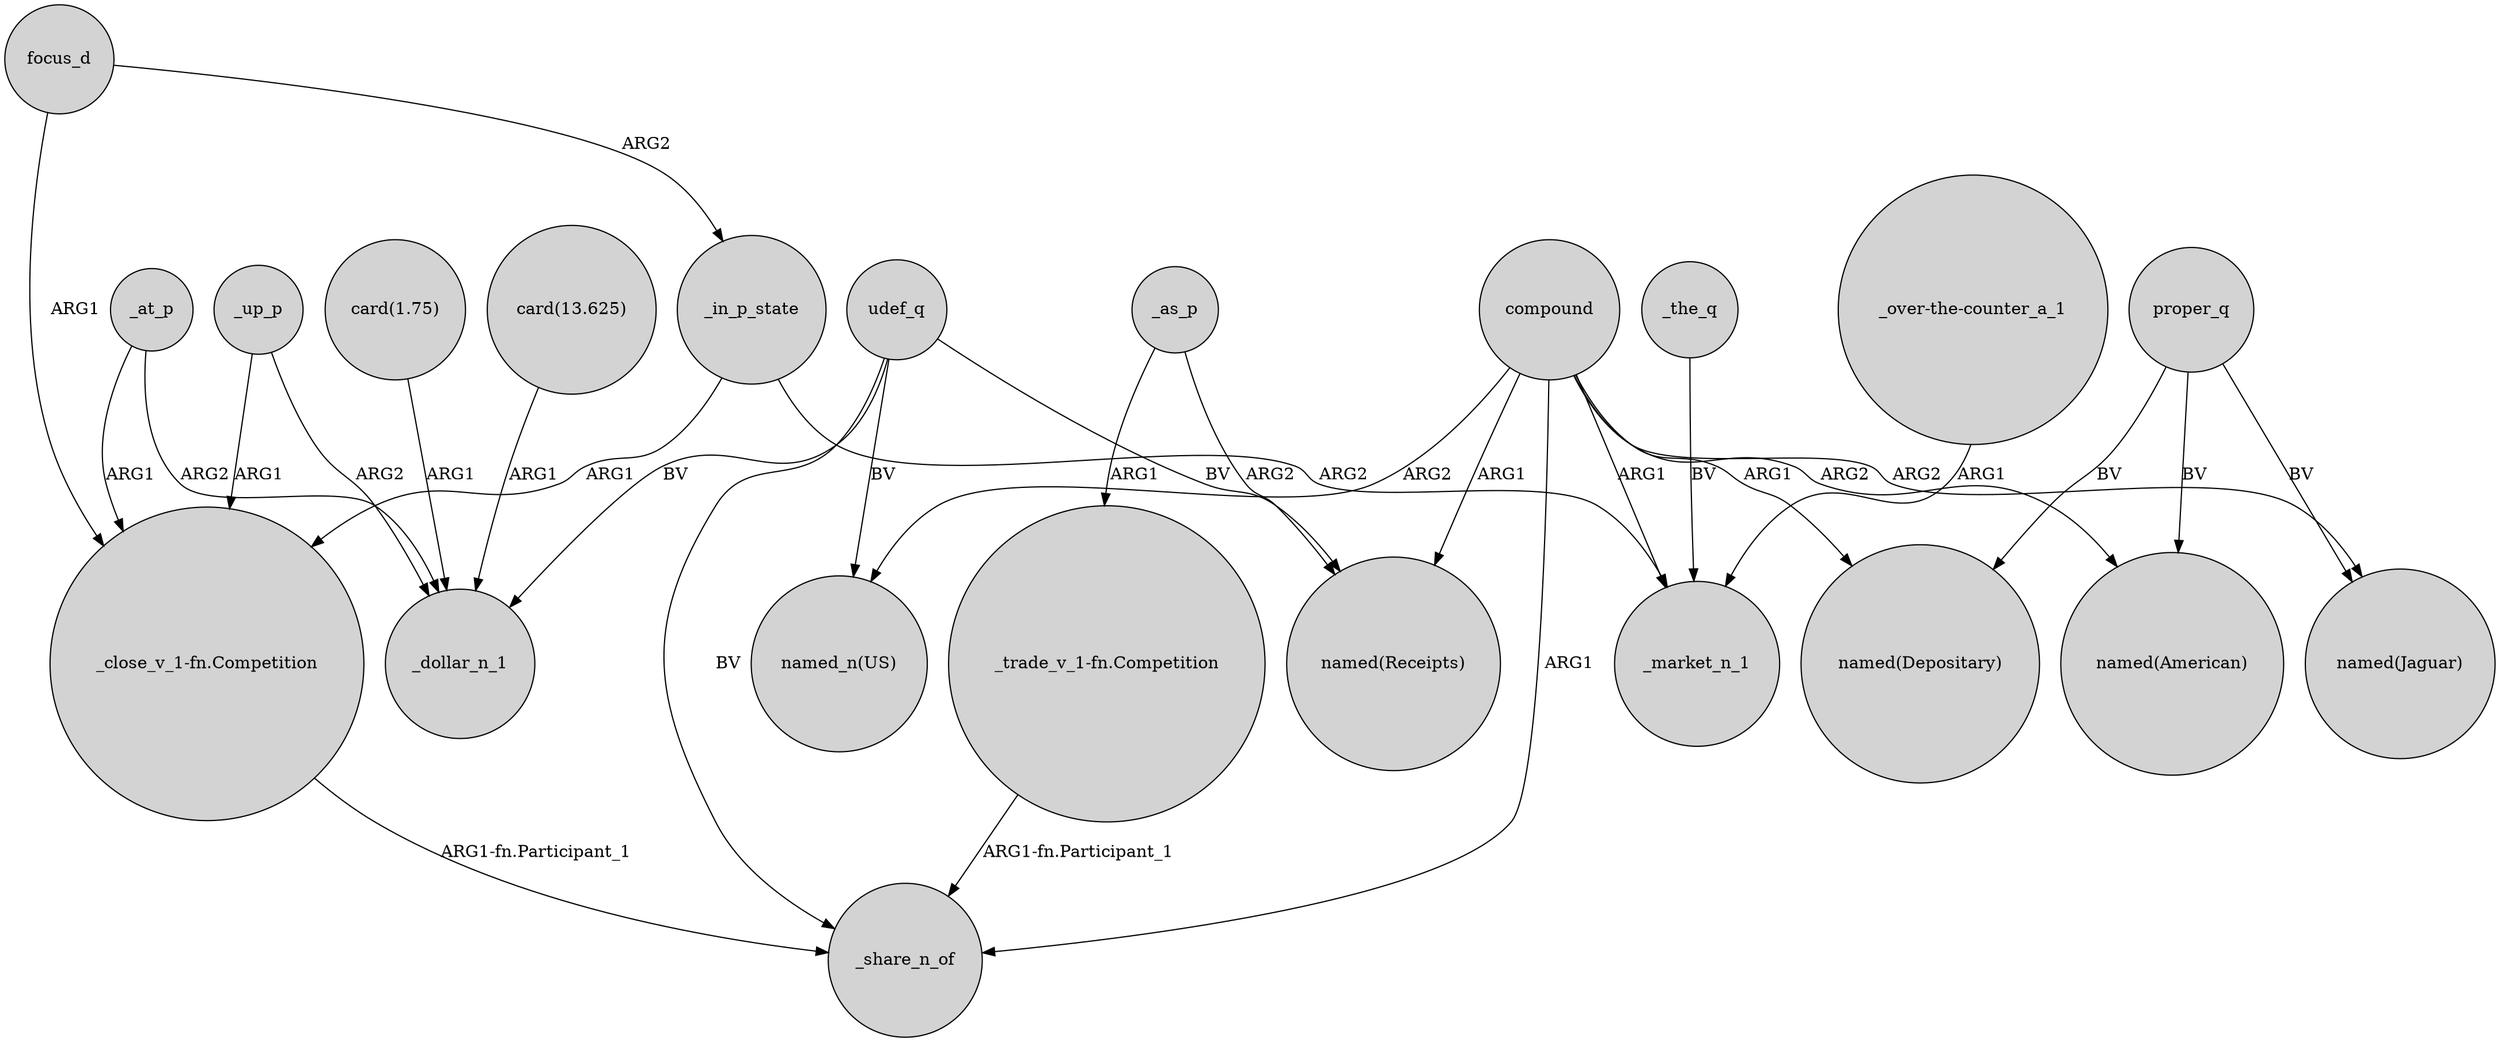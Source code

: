 digraph {
	node [shape=circle style=filled]
	focus_d -> _in_p_state [label=ARG2]
	_at_p -> "_close_v_1-fn.Competition" [label=ARG1]
	compound -> _share_n_of [label=ARG1]
	_up_p -> "_close_v_1-fn.Competition" [label=ARG1]
	udef_q -> "named(Receipts)" [label=BV]
	_the_q -> _market_n_1 [label=BV]
	_up_p -> _dollar_n_1 [label=ARG2]
	udef_q -> "named_n(US)" [label=BV]
	focus_d -> "_close_v_1-fn.Competition" [label=ARG1]
	_at_p -> _dollar_n_1 [label=ARG2]
	"_trade_v_1-fn.Competition" -> _share_n_of [label="ARG1-fn.Participant_1"]
	compound -> "named(Jaguar)" [label=ARG2]
	"card(13.625)" -> _dollar_n_1 [label=ARG1]
	_in_p_state -> "_close_v_1-fn.Competition" [label=ARG1]
	udef_q -> _share_n_of [label=BV]
	"_over-the-counter_a_1" -> _market_n_1 [label=ARG1]
	proper_q -> "named(Jaguar)" [label=BV]
	udef_q -> _dollar_n_1 [label=BV]
	"card(1.75)" -> _dollar_n_1 [label=ARG1]
	compound -> "named(Depositary)" [label=ARG1]
	_as_p -> "named(Receipts)" [label=ARG2]
	compound -> "named(Receipts)" [label=ARG1]
	compound -> "named(American)" [label=ARG2]
	proper_q -> "named(American)" [label=BV]
	compound -> _market_n_1 [label=ARG1]
	proper_q -> "named(Depositary)" [label=BV]
	compound -> "named_n(US)" [label=ARG2]
	_in_p_state -> _market_n_1 [label=ARG2]
	"_close_v_1-fn.Competition" -> _share_n_of [label="ARG1-fn.Participant_1"]
	_as_p -> "_trade_v_1-fn.Competition" [label=ARG1]
}
